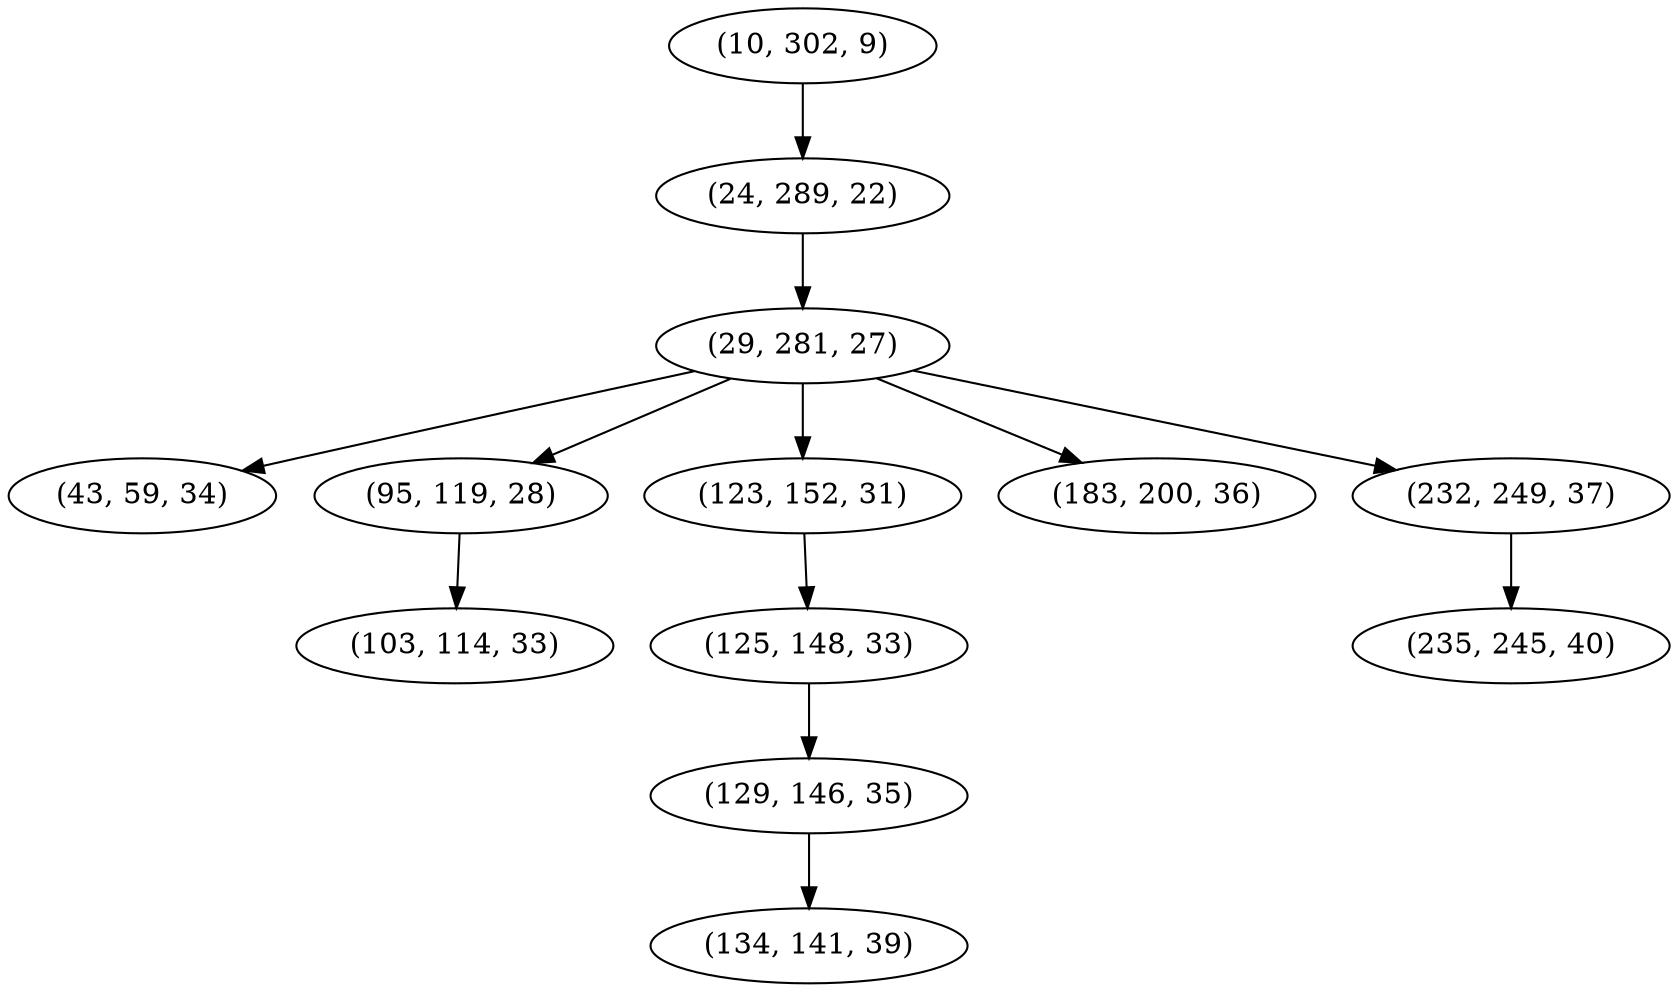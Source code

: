 digraph tree {
    "(10, 302, 9)";
    "(24, 289, 22)";
    "(29, 281, 27)";
    "(43, 59, 34)";
    "(95, 119, 28)";
    "(103, 114, 33)";
    "(123, 152, 31)";
    "(125, 148, 33)";
    "(129, 146, 35)";
    "(134, 141, 39)";
    "(183, 200, 36)";
    "(232, 249, 37)";
    "(235, 245, 40)";
    "(10, 302, 9)" -> "(24, 289, 22)";
    "(24, 289, 22)" -> "(29, 281, 27)";
    "(29, 281, 27)" -> "(43, 59, 34)";
    "(29, 281, 27)" -> "(95, 119, 28)";
    "(29, 281, 27)" -> "(123, 152, 31)";
    "(29, 281, 27)" -> "(183, 200, 36)";
    "(29, 281, 27)" -> "(232, 249, 37)";
    "(95, 119, 28)" -> "(103, 114, 33)";
    "(123, 152, 31)" -> "(125, 148, 33)";
    "(125, 148, 33)" -> "(129, 146, 35)";
    "(129, 146, 35)" -> "(134, 141, 39)";
    "(232, 249, 37)" -> "(235, 245, 40)";
}
